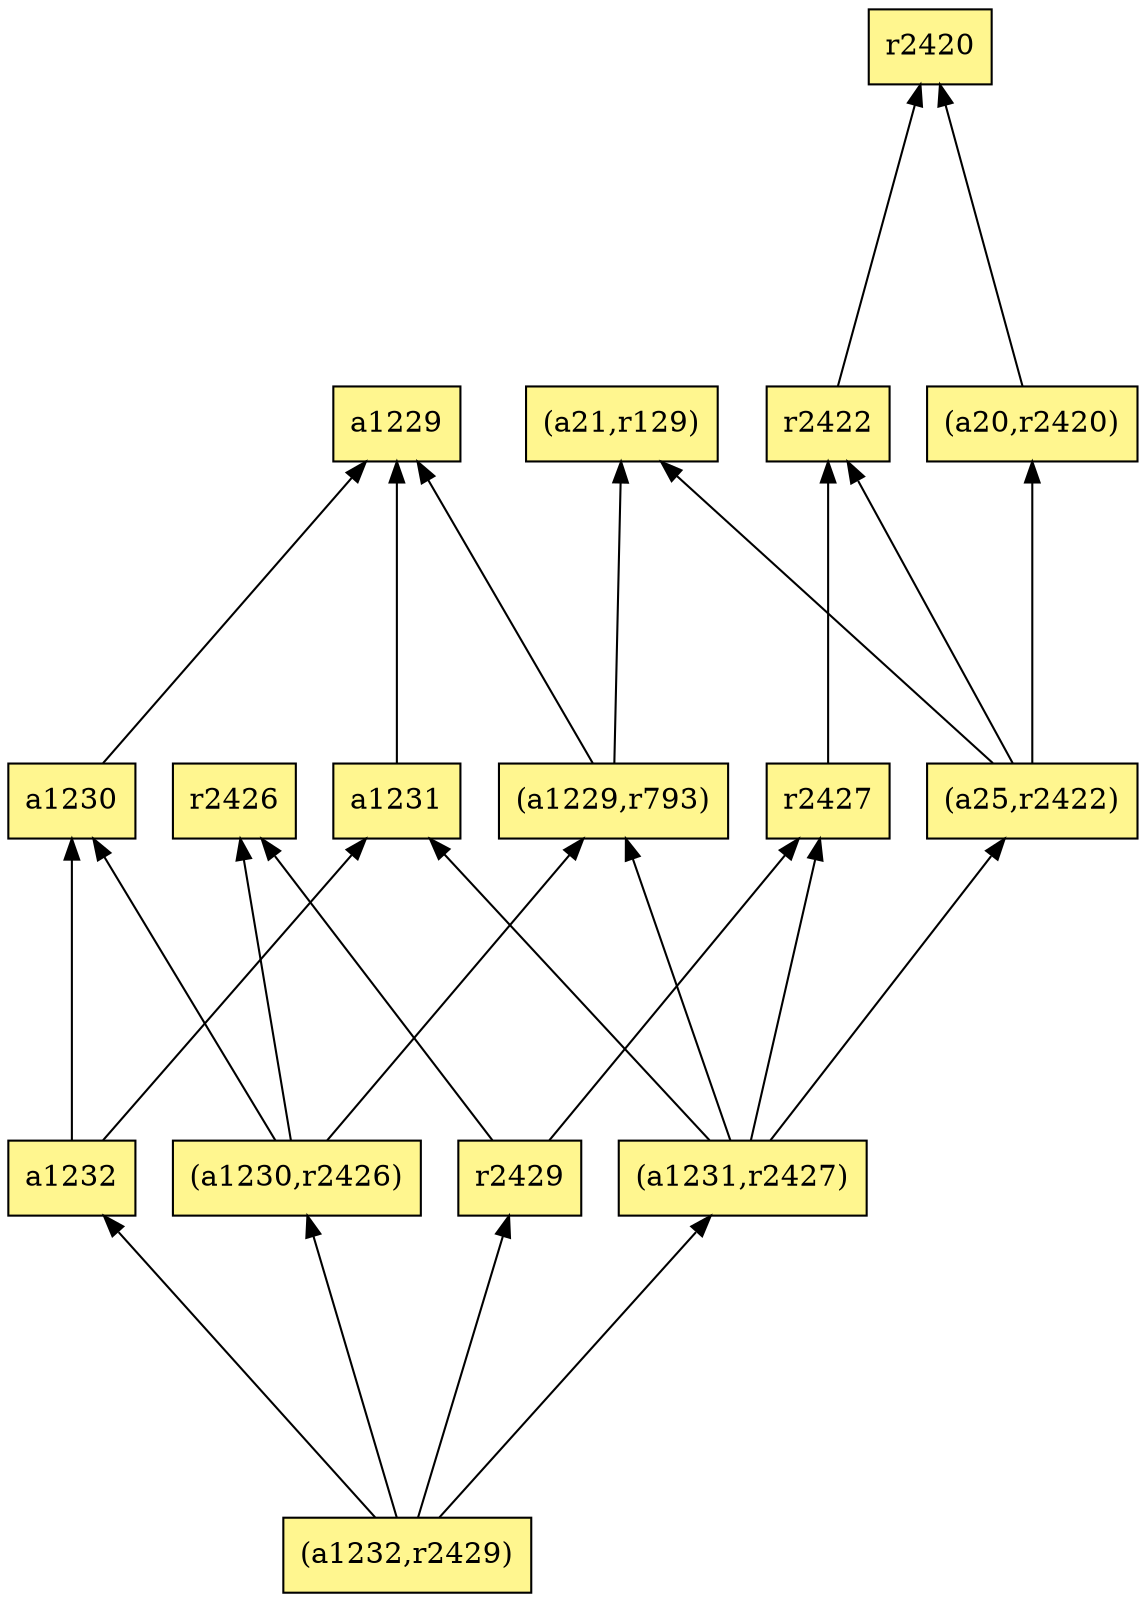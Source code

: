 digraph G {
rankdir=BT;ranksep="2.0";
"r2429" [shape=record,fillcolor=khaki1,style=filled,label="{r2429}"];
"a1229" [shape=record,fillcolor=khaki1,style=filled,label="{a1229}"];
"a1231" [shape=record,fillcolor=khaki1,style=filled,label="{a1231}"];
"r2426" [shape=record,fillcolor=khaki1,style=filled,label="{r2426}"];
"(a21,r129)" [shape=record,fillcolor=khaki1,style=filled,label="{(a21,r129)}"];
"a1232" [shape=record,fillcolor=khaki1,style=filled,label="{a1232}"];
"r2420" [shape=record,fillcolor=khaki1,style=filled,label="{r2420}"];
"(a25,r2422)" [shape=record,fillcolor=khaki1,style=filled,label="{(a25,r2422)}"];
"r2427" [shape=record,fillcolor=khaki1,style=filled,label="{r2427}"];
"(a1231,r2427)" [shape=record,fillcolor=khaki1,style=filled,label="{(a1231,r2427)}"];
"(a20,r2420)" [shape=record,fillcolor=khaki1,style=filled,label="{(a20,r2420)}"];
"(a1229,r793)" [shape=record,fillcolor=khaki1,style=filled,label="{(a1229,r793)}"];
"(a1232,r2429)" [shape=record,fillcolor=khaki1,style=filled,label="{(a1232,r2429)}"];
"a1230" [shape=record,fillcolor=khaki1,style=filled,label="{a1230}"];
"(a1230,r2426)" [shape=record,fillcolor=khaki1,style=filled,label="{(a1230,r2426)}"];
"r2422" [shape=record,fillcolor=khaki1,style=filled,label="{r2422}"];
"r2429" -> "r2427"
"r2429" -> "r2426"
"a1231" -> "a1229"
"a1232" -> "a1230"
"a1232" -> "a1231"
"(a25,r2422)" -> "(a21,r129)"
"(a25,r2422)" -> "(a20,r2420)"
"(a25,r2422)" -> "r2422"
"r2427" -> "r2422"
"(a1231,r2427)" -> "r2427"
"(a1231,r2427)" -> "a1231"
"(a1231,r2427)" -> "(a1229,r793)"
"(a1231,r2427)" -> "(a25,r2422)"
"(a20,r2420)" -> "r2420"
"(a1229,r793)" -> "a1229"
"(a1229,r793)" -> "(a21,r129)"
"(a1232,r2429)" -> "r2429"
"(a1232,r2429)" -> "(a1231,r2427)"
"(a1232,r2429)" -> "a1232"
"(a1232,r2429)" -> "(a1230,r2426)"
"a1230" -> "a1229"
"(a1230,r2426)" -> "a1230"
"(a1230,r2426)" -> "r2426"
"(a1230,r2426)" -> "(a1229,r793)"
"r2422" -> "r2420"
}